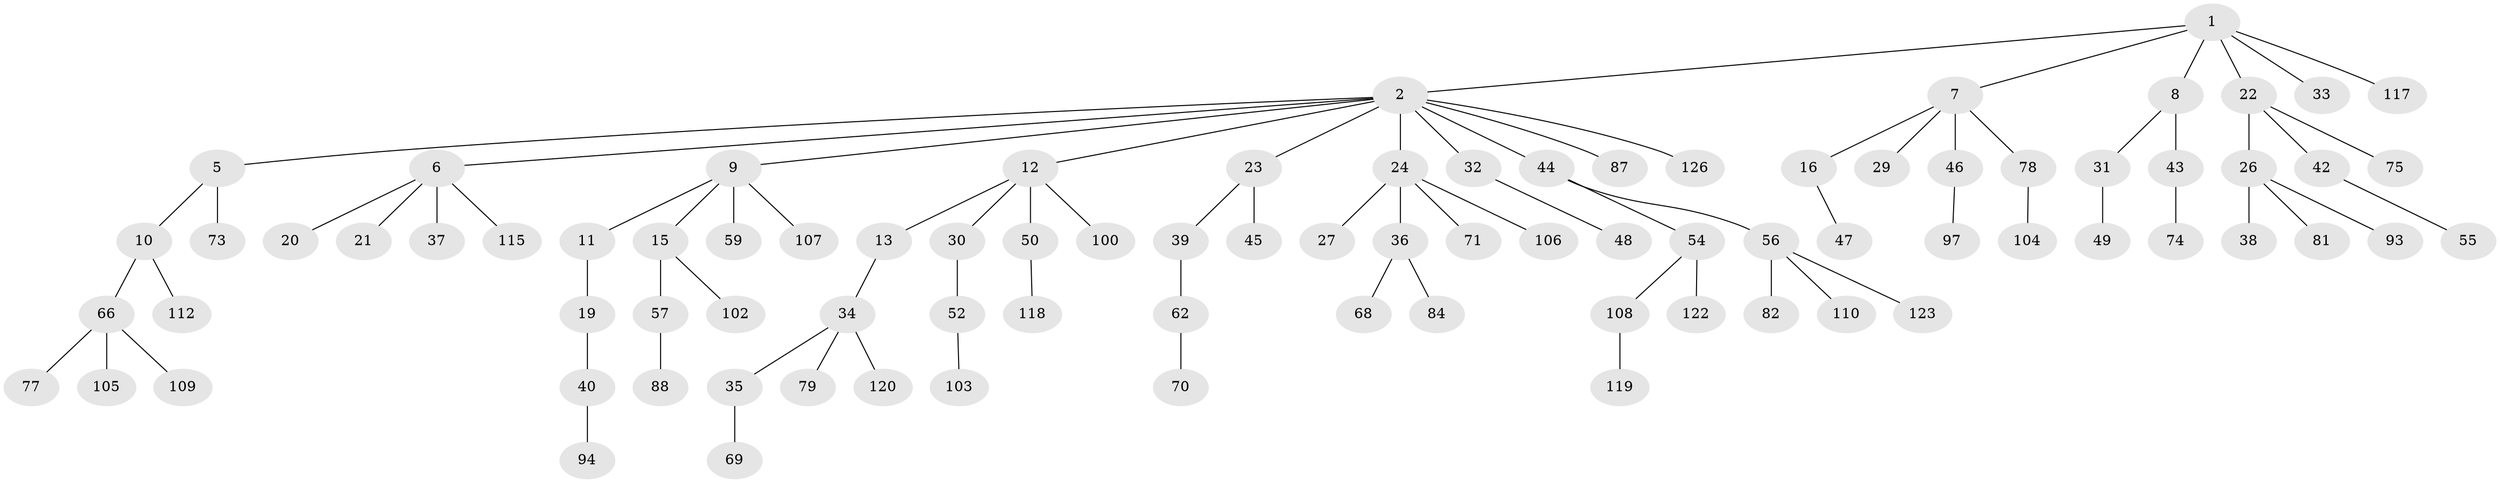 // Generated by graph-tools (version 1.1) at 2025/24/03/03/25 07:24:07]
// undirected, 87 vertices, 86 edges
graph export_dot {
graph [start="1"]
  node [color=gray90,style=filled];
  1 [super="+3"];
  2 [super="+4"];
  5 [super="+63"];
  6 [super="+64"];
  7 [super="+28"];
  8 [super="+60"];
  9;
  10;
  11 [super="+14"];
  12 [super="+17"];
  13;
  15 [super="+18"];
  16 [super="+58"];
  19;
  20;
  21;
  22 [super="+41"];
  23 [super="+90"];
  24 [super="+25"];
  26 [super="+111"];
  27;
  29 [super="+99"];
  30;
  31 [super="+83"];
  32;
  33;
  34 [super="+91"];
  35;
  36 [super="+61"];
  37 [super="+67"];
  38;
  39;
  40 [super="+51"];
  42 [super="+125"];
  43 [super="+113"];
  44;
  45 [super="+86"];
  46;
  47;
  48;
  49 [super="+92"];
  50 [super="+80"];
  52 [super="+53"];
  54 [super="+95"];
  55 [super="+101"];
  56 [super="+72"];
  57 [super="+65"];
  59 [super="+96"];
  62;
  66 [super="+76"];
  68;
  69;
  70 [super="+98"];
  71;
  73;
  74;
  75 [super="+85"];
  77;
  78;
  79 [super="+89"];
  81;
  82;
  84;
  87;
  88 [super="+114"];
  93 [super="+116"];
  94 [super="+127"];
  97;
  100;
  102;
  103;
  104;
  105;
  106;
  107 [super="+121"];
  108;
  109;
  110;
  112;
  115 [super="+124"];
  117;
  118;
  119;
  120;
  122;
  123;
  126;
  1 -- 2;
  1 -- 8;
  1 -- 33;
  1 -- 117;
  1 -- 22;
  1 -- 7;
  2 -- 5;
  2 -- 6;
  2 -- 9;
  2 -- 23;
  2 -- 24;
  2 -- 32;
  2 -- 87;
  2 -- 44;
  2 -- 12;
  2 -- 126;
  5 -- 10;
  5 -- 73;
  6 -- 20;
  6 -- 21;
  6 -- 37;
  6 -- 115;
  7 -- 16;
  7 -- 46;
  7 -- 29;
  7 -- 78;
  8 -- 31;
  8 -- 43;
  9 -- 11;
  9 -- 15;
  9 -- 59;
  9 -- 107;
  10 -- 66;
  10 -- 112;
  11 -- 19;
  12 -- 13;
  12 -- 30;
  12 -- 100;
  12 -- 50;
  13 -- 34;
  15 -- 57;
  15 -- 102;
  16 -- 47;
  19 -- 40;
  22 -- 26;
  22 -- 42;
  22 -- 75;
  23 -- 39;
  23 -- 45;
  24 -- 36;
  24 -- 106;
  24 -- 27;
  24 -- 71;
  26 -- 38;
  26 -- 81;
  26 -- 93;
  30 -- 52;
  31 -- 49;
  32 -- 48;
  34 -- 35;
  34 -- 79;
  34 -- 120;
  35 -- 69;
  36 -- 84;
  36 -- 68;
  39 -- 62;
  40 -- 94;
  42 -- 55;
  43 -- 74;
  44 -- 54;
  44 -- 56;
  46 -- 97;
  50 -- 118;
  52 -- 103;
  54 -- 122;
  54 -- 108;
  56 -- 82;
  56 -- 123;
  56 -- 110;
  57 -- 88;
  62 -- 70;
  66 -- 105;
  66 -- 77;
  66 -- 109;
  78 -- 104;
  108 -- 119;
}
